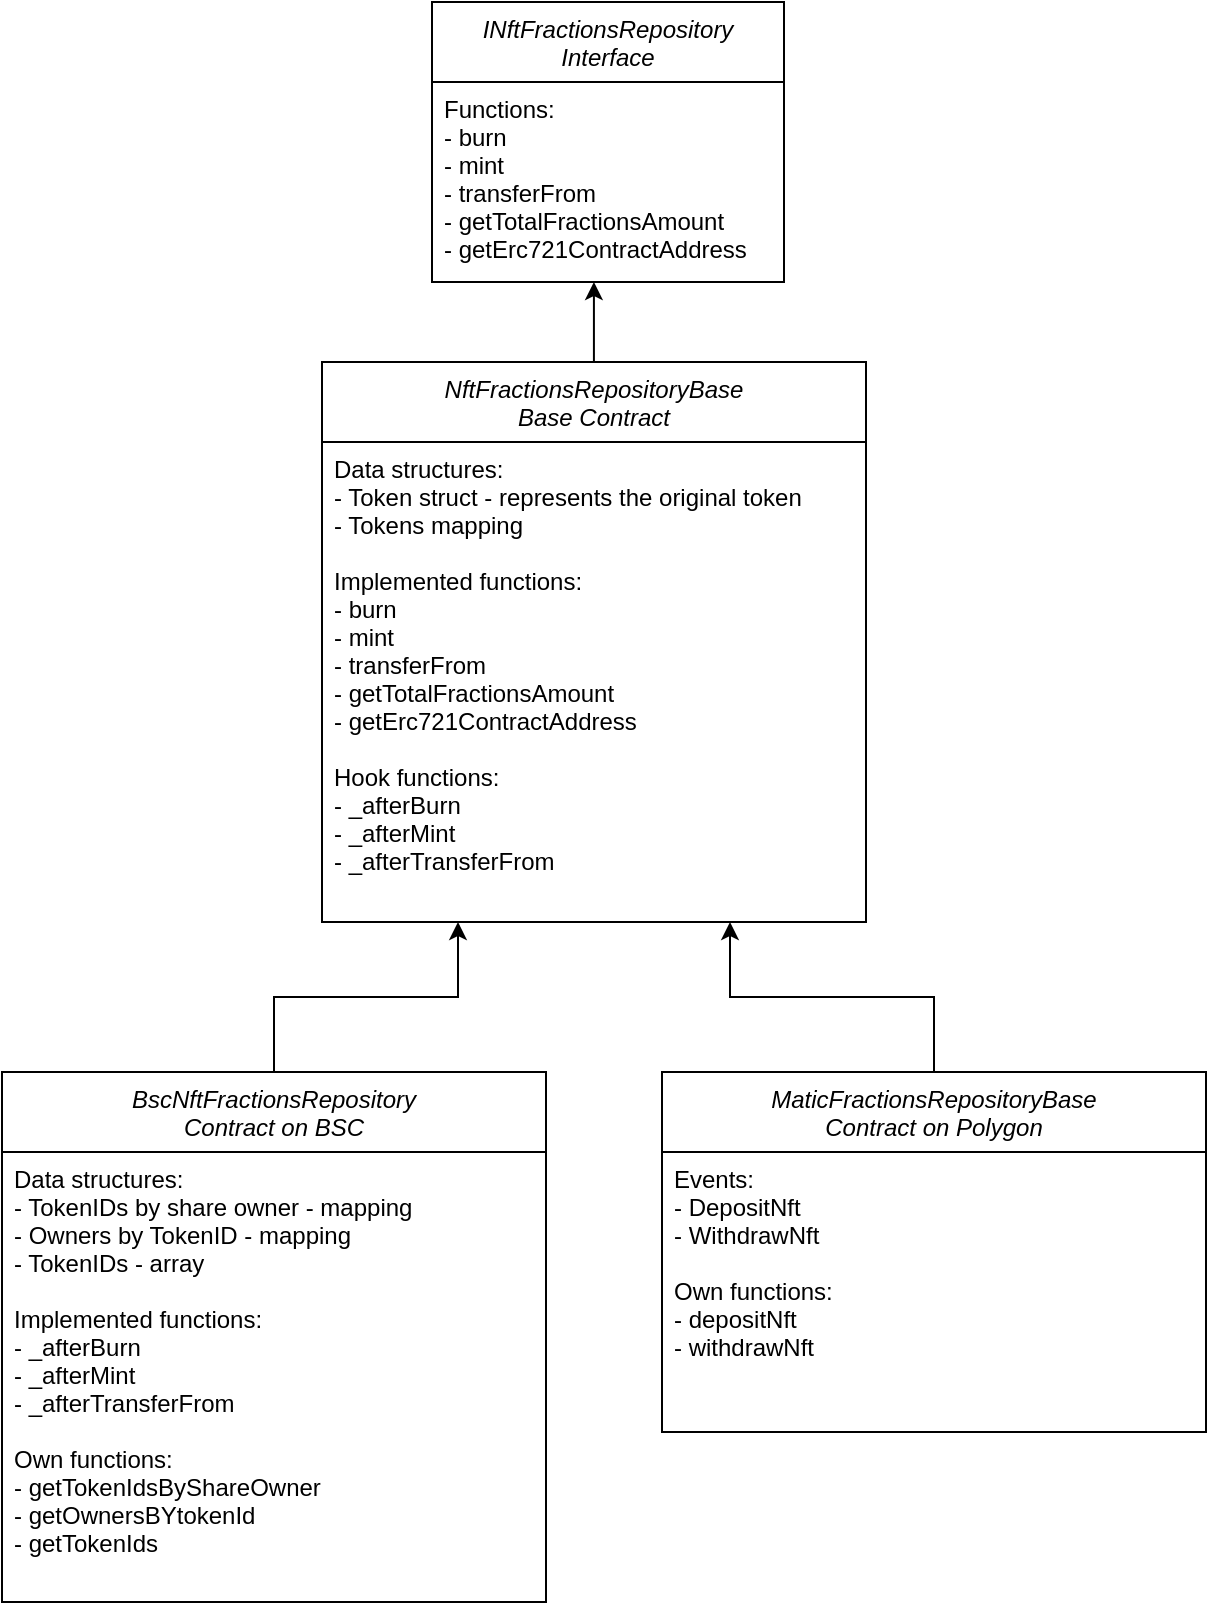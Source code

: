 <mxfile version="15.4.0" type="device"><diagram id="C5RBs43oDa-KdzZeNtuy" name="Page-1"><mxGraphModel dx="1232" dy="811" grid="1" gridSize="10" guides="1" tooltips="1" connect="1" arrows="1" fold="1" page="1" pageScale="1" pageWidth="827" pageHeight="1169" math="0" shadow="0"><root><mxCell id="WIyWlLk6GJQsqaUBKTNV-0"/><mxCell id="WIyWlLk6GJQsqaUBKTNV-1" parent="WIyWlLk6GJQsqaUBKTNV-0"/><mxCell id="zkfFHV4jXpPFQw0GAbJ--0" value="INftFractionsRepository&#10;Interface" style="swimlane;fontStyle=2;align=center;verticalAlign=top;childLayout=stackLayout;horizontal=1;startSize=40;horizontalStack=0;resizeParent=1;resizeLast=0;collapsible=1;marginBottom=0;rounded=0;shadow=0;strokeWidth=1;" parent="WIyWlLk6GJQsqaUBKTNV-1" vertex="1"><mxGeometry x="595" y="50" width="176" height="140" as="geometry"><mxRectangle x="230" y="140" width="160" height="26" as="alternateBounds"/></mxGeometry></mxCell><mxCell id="zkfFHV4jXpPFQw0GAbJ--1" value="Functions:&#10;- burn&#10;- mint&#10;- transferFrom&#10;- getTotalFractionsAmount&#10;- getErc721ContractAddress" style="text;align=left;verticalAlign=top;spacingLeft=4;spacingRight=4;overflow=hidden;rotatable=0;points=[[0,0.5],[1,0.5]];portConstraint=eastwest;" parent="zkfFHV4jXpPFQw0GAbJ--0" vertex="1"><mxGeometry y="40" width="176" height="100" as="geometry"/></mxCell><mxCell id="IIv-33vwkxbgtOoR7ffz-9" style="edgeStyle=orthogonalEdgeStyle;rounded=0;orthogonalLoop=1;jettySize=auto;html=1;entryX=0.46;entryY=1;entryDx=0;entryDy=0;entryPerimeter=0;" parent="WIyWlLk6GJQsqaUBKTNV-1" source="IIv-33vwkxbgtOoR7ffz-0" target="zkfFHV4jXpPFQw0GAbJ--1" edge="1"><mxGeometry relative="1" as="geometry"><mxPoint x="676" y="200" as="targetPoint"/></mxGeometry></mxCell><mxCell id="IIv-33vwkxbgtOoR7ffz-0" value="NftFractionsRepositoryBase&#10;Base Contract&#10;" style="swimlane;fontStyle=2;align=center;verticalAlign=top;childLayout=stackLayout;horizontal=1;startSize=40;horizontalStack=0;resizeParent=1;resizeLast=0;collapsible=1;marginBottom=0;rounded=0;shadow=0;strokeWidth=1;" parent="WIyWlLk6GJQsqaUBKTNV-1" vertex="1"><mxGeometry x="540" y="230" width="272" height="280" as="geometry"><mxRectangle x="230" y="140" width="160" height="26" as="alternateBounds"/></mxGeometry></mxCell><mxCell id="IIv-33vwkxbgtOoR7ffz-4" value="Data structures:&#10;- Token struct - represents the original token&#10;- Tokens mapping&#10;&#10;Implemented functions:&#10;- burn&#10;- mint&#10;- transferFrom&#10;- getTotalFractionsAmount&#10;- getErc721ContractAddress&#10;&#10;Hook functions:&#10;- _afterBurn&#10;- _afterMint&#10;- _afterTransferFrom" style="text;align=left;verticalAlign=top;spacingLeft=4;spacingRight=4;overflow=hidden;rotatable=0;points=[[0,0.5],[1,0.5]];portConstraint=eastwest;" parent="IIv-33vwkxbgtOoR7ffz-0" vertex="1"><mxGeometry y="40" width="272" height="230" as="geometry"/></mxCell><mxCell id="IIv-33vwkxbgtOoR7ffz-10" style="edgeStyle=orthogonalEdgeStyle;rounded=0;orthogonalLoop=1;jettySize=auto;html=1;entryX=0.25;entryY=1;entryDx=0;entryDy=0;" parent="WIyWlLk6GJQsqaUBKTNV-1" source="IIv-33vwkxbgtOoR7ffz-5" target="IIv-33vwkxbgtOoR7ffz-0" edge="1"><mxGeometry relative="1" as="geometry"/></mxCell><mxCell id="IIv-33vwkxbgtOoR7ffz-5" value="BscNftFractionsRepository&#10;Contract on BSC" style="swimlane;fontStyle=2;align=center;verticalAlign=top;childLayout=stackLayout;horizontal=1;startSize=40;horizontalStack=0;resizeParent=1;resizeLast=0;collapsible=1;marginBottom=0;rounded=0;shadow=0;strokeWidth=1;" parent="WIyWlLk6GJQsqaUBKTNV-1" vertex="1"><mxGeometry x="380" y="585" width="272" height="265" as="geometry"><mxRectangle x="230" y="140" width="160" height="26" as="alternateBounds"/></mxGeometry></mxCell><mxCell id="IIv-33vwkxbgtOoR7ffz-6" value="Data structures:&#10;- TokenIDs by share owner - mapping&#10;- Owners by TokenID - mapping&#10;- TokenIDs - array&#10;&#10;Implemented functions:&#10;- _afterBurn&#10;- _afterMint&#10;- _afterTransferFrom&#10;&#10;Own functions:&#10;- getTokenIdsByShareOwner&#10;- getOwnersBYtokenId&#10;- getTokenIds" style="text;align=left;verticalAlign=top;spacingLeft=4;spacingRight=4;overflow=hidden;rotatable=0;points=[[0,0.5],[1,0.5]];portConstraint=eastwest;" parent="IIv-33vwkxbgtOoR7ffz-5" vertex="1"><mxGeometry y="40" width="272" height="220" as="geometry"/></mxCell><mxCell id="IIv-33vwkxbgtOoR7ffz-11" style="edgeStyle=orthogonalEdgeStyle;rounded=0;orthogonalLoop=1;jettySize=auto;html=1;entryX=0.75;entryY=1;entryDx=0;entryDy=0;" parent="WIyWlLk6GJQsqaUBKTNV-1" source="IIv-33vwkxbgtOoR7ffz-7" target="IIv-33vwkxbgtOoR7ffz-0" edge="1"><mxGeometry relative="1" as="geometry"/></mxCell><mxCell id="IIv-33vwkxbgtOoR7ffz-7" value="MaticFractionsRepositoryBase&#10;Contract on Polygon&#10;" style="swimlane;fontStyle=2;align=center;verticalAlign=top;childLayout=stackLayout;horizontal=1;startSize=40;horizontalStack=0;resizeParent=1;resizeLast=0;collapsible=1;marginBottom=0;rounded=0;shadow=0;strokeWidth=1;" parent="WIyWlLk6GJQsqaUBKTNV-1" vertex="1"><mxGeometry x="710" y="585" width="272" height="180" as="geometry"><mxRectangle x="230" y="140" width="160" height="26" as="alternateBounds"/></mxGeometry></mxCell><mxCell id="IIv-33vwkxbgtOoR7ffz-8" value="Events:&#10;- DepositNft&#10;- WithdrawNft&#10;&#10;Own functions:&#10;- depositNft&#10;- withdrawNft&#10;" style="text;align=left;verticalAlign=top;spacingLeft=4;spacingRight=4;overflow=hidden;rotatable=0;points=[[0,0.5],[1,0.5]];portConstraint=eastwest;" parent="IIv-33vwkxbgtOoR7ffz-7" vertex="1"><mxGeometry y="40" width="272" height="140" as="geometry"/></mxCell></root></mxGraphModel></diagram></mxfile>